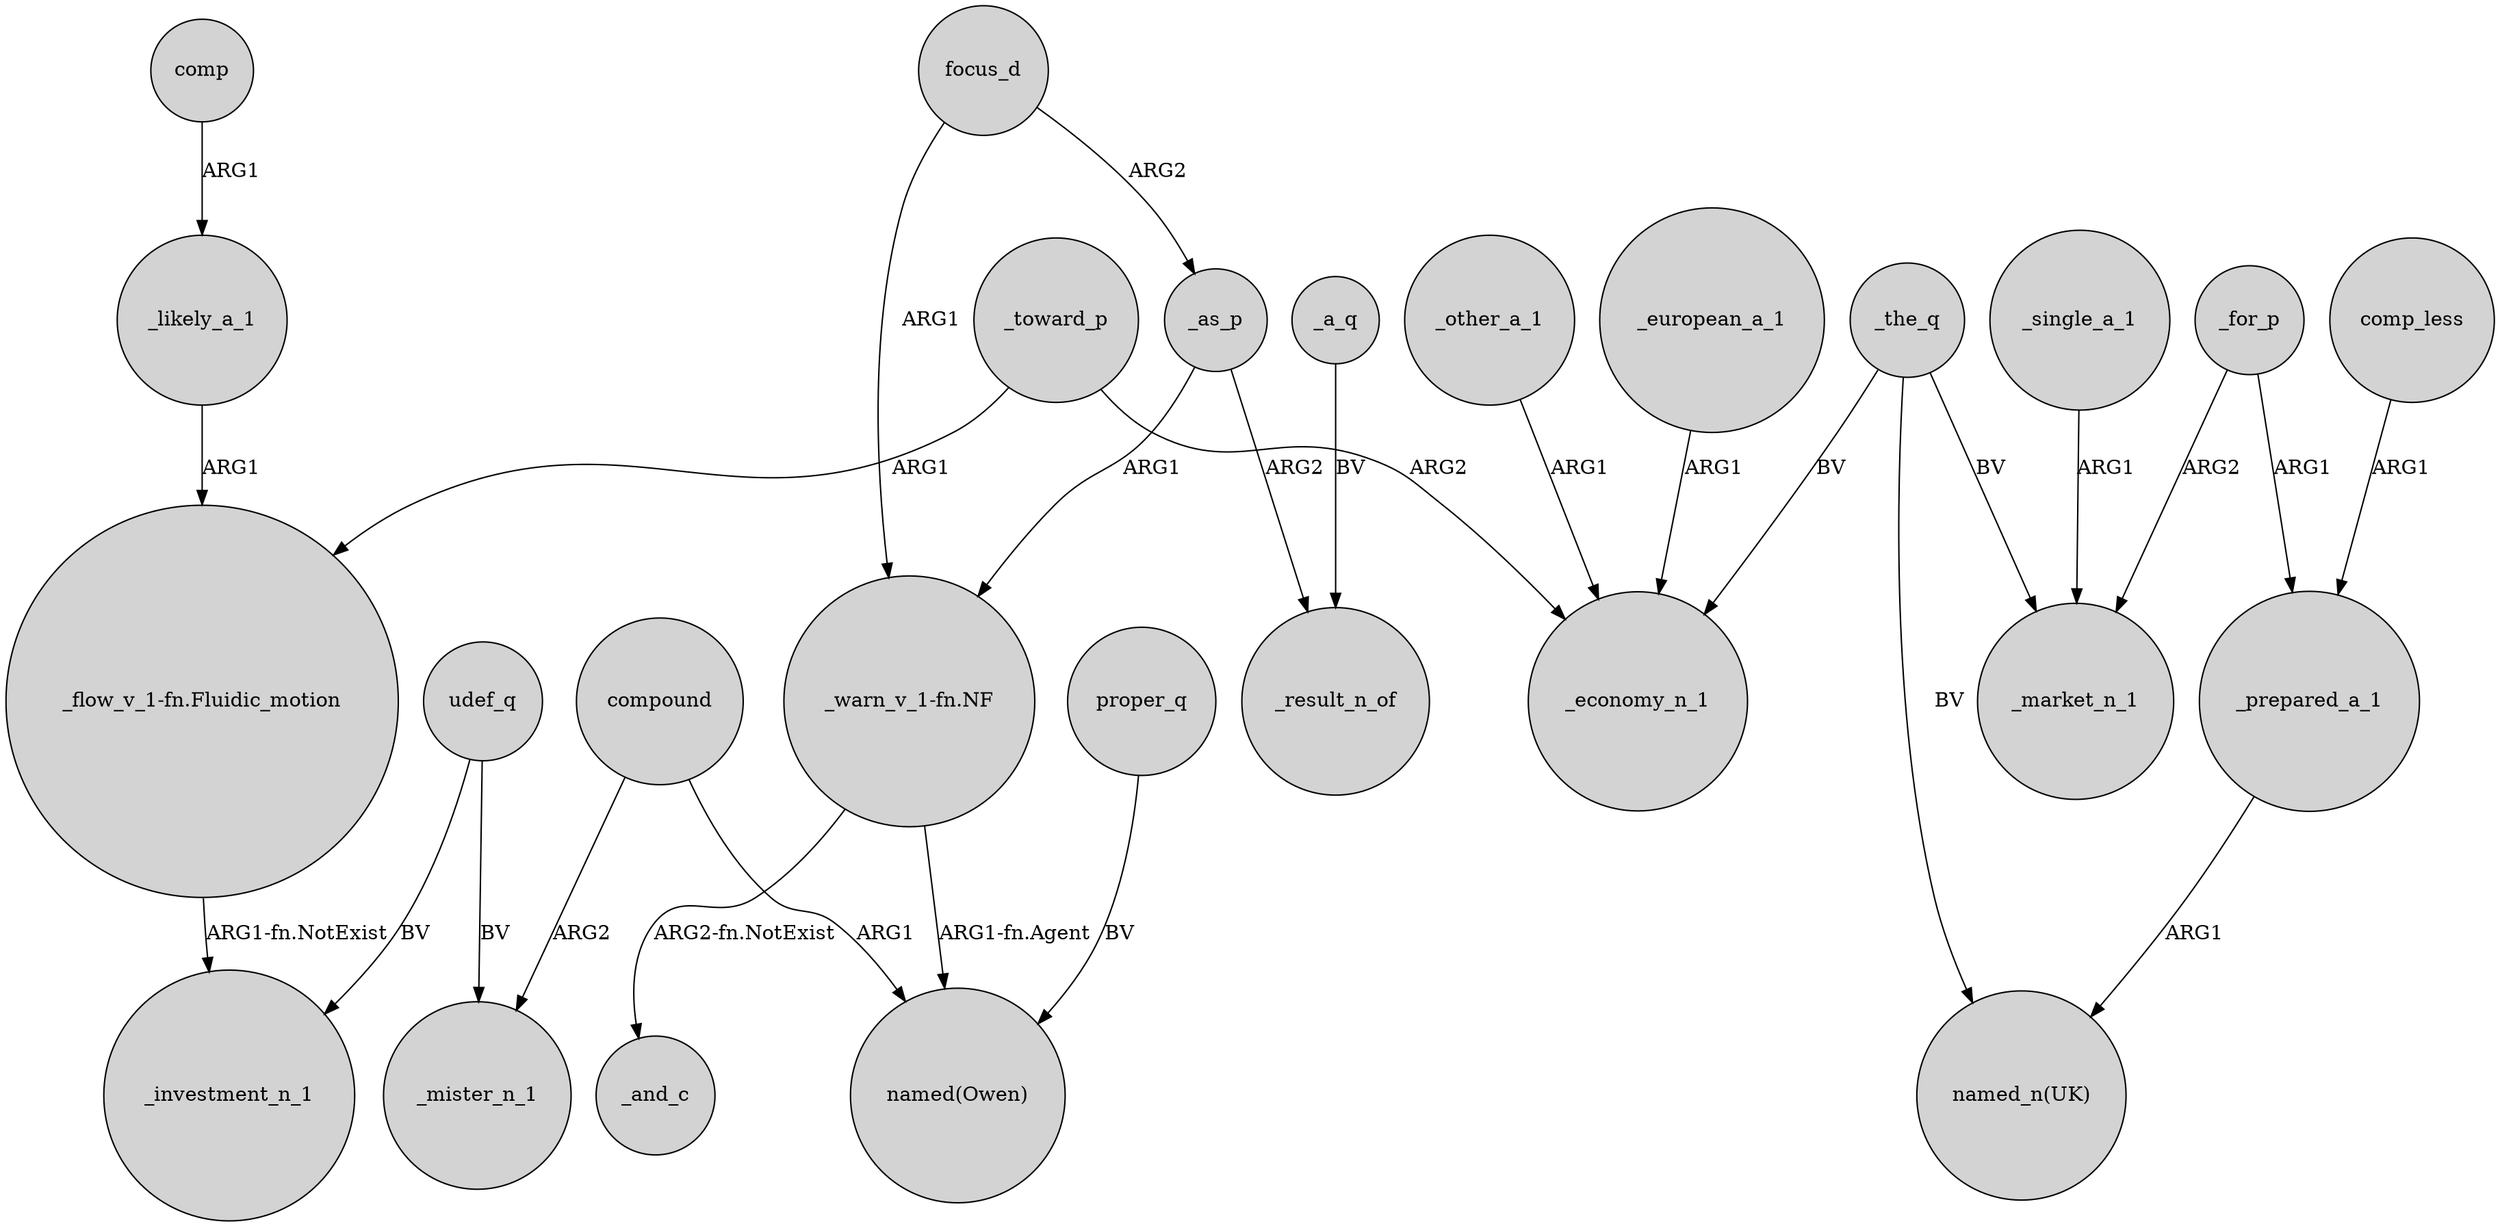 digraph {
	node [shape=circle style=filled]
	_toward_p -> "_flow_v_1-fn.Fluidic_motion" [label=ARG1]
	_for_p -> _prepared_a_1 [label=ARG1]
	_other_a_1 -> _economy_n_1 [label=ARG1]
	compound -> _mister_n_1 [label=ARG2]
	"_flow_v_1-fn.Fluidic_motion" -> _investment_n_1 [label="ARG1-fn.NotExist"]
	focus_d -> _as_p [label=ARG2]
	udef_q -> _mister_n_1 [label=BV]
	_the_q -> _economy_n_1 [label=BV]
	_a_q -> _result_n_of [label=BV]
	_the_q -> "named_n(UK)" [label=BV]
	"_warn_v_1-fn.NF" -> _and_c [label="ARG2-fn.NotExist"]
	_as_p -> "_warn_v_1-fn.NF" [label=ARG1]
	_as_p -> _result_n_of [label=ARG2]
	_likely_a_1 -> "_flow_v_1-fn.Fluidic_motion" [label=ARG1]
	_single_a_1 -> _market_n_1 [label=ARG1]
	compound -> "named(Owen)" [label=ARG1]
	comp_less -> _prepared_a_1 [label=ARG1]
	_for_p -> _market_n_1 [label=ARG2]
	_european_a_1 -> _economy_n_1 [label=ARG1]
	"_warn_v_1-fn.NF" -> "named(Owen)" [label="ARG1-fn.Agent"]
	udef_q -> _investment_n_1 [label=BV]
	_toward_p -> _economy_n_1 [label=ARG2]
	_prepared_a_1 -> "named_n(UK)" [label=ARG1]
	_the_q -> _market_n_1 [label=BV]
	proper_q -> "named(Owen)" [label=BV]
	comp -> _likely_a_1 [label=ARG1]
	focus_d -> "_warn_v_1-fn.NF" [label=ARG1]
}

